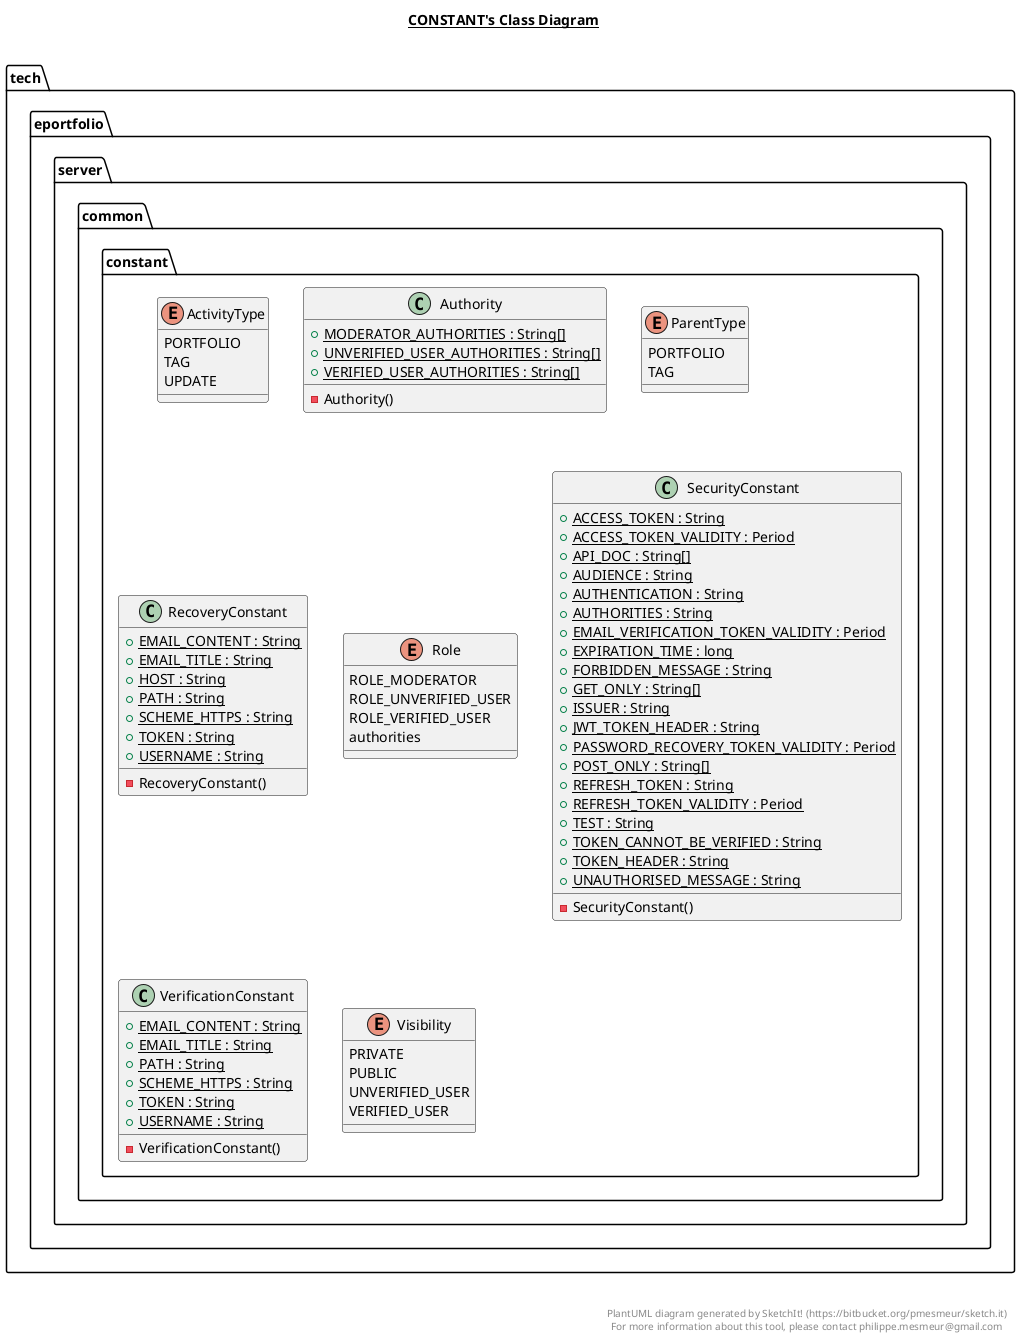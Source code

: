 @startuml

title __CONSTANT's Class Diagram__\n

  namespace tech.eportfolio.server {
    namespace common.constant {
      enum ActivityType {
        PORTFOLIO
        TAG
        UPDATE
      }
    }
  }
  

  namespace tech.eportfolio.server {
    namespace common.constant {
      class tech.eportfolio.server.common.constant.Authority {
          {static} + MODERATOR_AUTHORITIES : String[]
          {static} + UNVERIFIED_USER_AUTHORITIES : String[]
          {static} + VERIFIED_USER_AUTHORITIES : String[]
          - Authority()
      }
    }
  }
  

  namespace tech.eportfolio.server {
    namespace common.constant {
      enum ParentType {
        PORTFOLIO
        TAG
      }
    }
  }
  

  namespace tech.eportfolio.server {
    namespace common.constant {
      class tech.eportfolio.server.common.constant.RecoveryConstant {
          {static} + EMAIL_CONTENT : String
          {static} + EMAIL_TITLE : String
          {static} + HOST : String
          {static} + PATH : String
          {static} + SCHEME_HTTPS : String
          {static} + TOKEN : String
          {static} + USERNAME : String
          - RecoveryConstant()
      }
    }
  }
  

  namespace tech.eportfolio.server {
    namespace common.constant {
      enum Role {
        ROLE_MODERATOR
        ROLE_UNVERIFIED_USER
        ROLE_VERIFIED_USER
        authorities
      }
    }
  }
  

  namespace tech.eportfolio.server {
    namespace common.constant {
      class tech.eportfolio.server.common.constant.SecurityConstant {
          {static} + ACCESS_TOKEN : String
          {static} + ACCESS_TOKEN_VALIDITY : Period
          {static} + API_DOC : String[]
          {static} + AUDIENCE : String
          {static} + AUTHENTICATION : String
          {static} + AUTHORITIES : String
          {static} + EMAIL_VERIFICATION_TOKEN_VALIDITY : Period
          {static} + EXPIRATION_TIME : long
          {static} + FORBIDDEN_MESSAGE : String
          {static} + GET_ONLY : String[]
          {static} + ISSUER : String
          {static} + JWT_TOKEN_HEADER : String
          {static} + PASSWORD_RECOVERY_TOKEN_VALIDITY : Period
          {static} + POST_ONLY : String[]
          {static} + REFRESH_TOKEN : String
          {static} + REFRESH_TOKEN_VALIDITY : Period
          {static} + TEST : String
          {static} + TOKEN_CANNOT_BE_VERIFIED : String
          {static} + TOKEN_HEADER : String
          {static} + UNAUTHORISED_MESSAGE : String
          - SecurityConstant()
      }
    }
  }
  

  namespace tech.eportfolio.server {
    namespace common.constant {
      class tech.eportfolio.server.common.constant.VerificationConstant {
          {static} + EMAIL_CONTENT : String
          {static} + EMAIL_TITLE : String
          {static} + PATH : String
          {static} + SCHEME_HTTPS : String
          {static} + TOKEN : String
          {static} + USERNAME : String
          - VerificationConstant()
      }
    }
  }
  

  namespace tech.eportfolio.server {
    namespace common.constant {
      enum Visibility {
        PRIVATE
        PUBLIC
        UNVERIFIED_USER
        VERIFIED_USER
      }
    }
  }
  



right footer


PlantUML diagram generated by SketchIt! (https://bitbucket.org/pmesmeur/sketch.it)
For more information about this tool, please contact philippe.mesmeur@gmail.com
endfooter

@enduml
